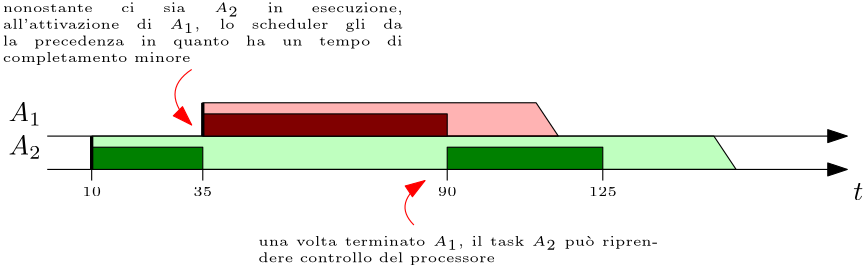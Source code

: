 <?xml version="1.0"?>
<!DOCTYPE ipe SYSTEM "ipe.dtd">
<ipe version="70218" creator="Ipe 7.2.28">
<info created="D:20241028153220" modified="D:20241028153939"/>
<ipestyle name="basic">
<symbol name="arrow/arc(spx)">
<path stroke="sym-stroke" fill="sym-stroke" pen="sym-pen">
0 0 m
-1 0.333 l
-1 -0.333 l
h
</path>
</symbol>
<symbol name="arrow/farc(spx)">
<path stroke="sym-stroke" fill="white" pen="sym-pen">
0 0 m
-1 0.333 l
-1 -0.333 l
h
</path>
</symbol>
<symbol name="arrow/ptarc(spx)">
<path stroke="sym-stroke" fill="sym-stroke" pen="sym-pen">
0 0 m
-1 0.333 l
-0.8 0 l
-1 -0.333 l
h
</path>
</symbol>
<symbol name="arrow/fptarc(spx)">
<path stroke="sym-stroke" fill="white" pen="sym-pen">
0 0 m
-1 0.333 l
-0.8 0 l
-1 -0.333 l
h
</path>
</symbol>
<symbol name="mark/circle(sx)" transformations="translations">
<path fill="sym-stroke">
0.6 0 0 0.6 0 0 e
0.4 0 0 0.4 0 0 e
</path>
</symbol>
<symbol name="mark/disk(sx)" transformations="translations">
<path fill="sym-stroke">
0.6 0 0 0.6 0 0 e
</path>
</symbol>
<symbol name="mark/fdisk(sfx)" transformations="translations">
<group>
<path fill="sym-fill">
0.5 0 0 0.5 0 0 e
</path>
<path fill="sym-stroke" fillrule="eofill">
0.6 0 0 0.6 0 0 e
0.4 0 0 0.4 0 0 e
</path>
</group>
</symbol>
<symbol name="mark/box(sx)" transformations="translations">
<path fill="sym-stroke" fillrule="eofill">
-0.6 -0.6 m
0.6 -0.6 l
0.6 0.6 l
-0.6 0.6 l
h
-0.4 -0.4 m
0.4 -0.4 l
0.4 0.4 l
-0.4 0.4 l
h
</path>
</symbol>
<symbol name="mark/square(sx)" transformations="translations">
<path fill="sym-stroke">
-0.6 -0.6 m
0.6 -0.6 l
0.6 0.6 l
-0.6 0.6 l
h
</path>
</symbol>
<symbol name="mark/fsquare(sfx)" transformations="translations">
<group>
<path fill="sym-fill">
-0.5 -0.5 m
0.5 -0.5 l
0.5 0.5 l
-0.5 0.5 l
h
</path>
<path fill="sym-stroke" fillrule="eofill">
-0.6 -0.6 m
0.6 -0.6 l
0.6 0.6 l
-0.6 0.6 l
h
-0.4 -0.4 m
0.4 -0.4 l
0.4 0.4 l
-0.4 0.4 l
h
</path>
</group>
</symbol>
<symbol name="mark/cross(sx)" transformations="translations">
<group>
<path fill="sym-stroke">
-0.43 -0.57 m
0.57 0.43 l
0.43 0.57 l
-0.57 -0.43 l
h
</path>
<path fill="sym-stroke">
-0.43 0.57 m
0.57 -0.43 l
0.43 -0.57 l
-0.57 0.43 l
h
</path>
</group>
</symbol>
<symbol name="arrow/fnormal(spx)">
<path stroke="sym-stroke" fill="white" pen="sym-pen">
0 0 m
-1 0.333 l
-1 -0.333 l
h
</path>
</symbol>
<symbol name="arrow/pointed(spx)">
<path stroke="sym-stroke" fill="sym-stroke" pen="sym-pen">
0 0 m
-1 0.333 l
-0.8 0 l
-1 -0.333 l
h
</path>
</symbol>
<symbol name="arrow/fpointed(spx)">
<path stroke="sym-stroke" fill="white" pen="sym-pen">
0 0 m
-1 0.333 l
-0.8 0 l
-1 -0.333 l
h
</path>
</symbol>
<symbol name="arrow/linear(spx)">
<path stroke="sym-stroke" pen="sym-pen">
-1 0.333 m
0 0 l
-1 -0.333 l
</path>
</symbol>
<symbol name="arrow/fdouble(spx)">
<path stroke="sym-stroke" fill="white" pen="sym-pen">
0 0 m
-1 0.333 l
-1 -0.333 l
h
-1 0 m
-2 0.333 l
-2 -0.333 l
h
</path>
</symbol>
<symbol name="arrow/double(spx)">
<path stroke="sym-stroke" fill="sym-stroke" pen="sym-pen">
0 0 m
-1 0.333 l
-1 -0.333 l
h
-1 0 m
-2 0.333 l
-2 -0.333 l
h
</path>
</symbol>
<symbol name="arrow/mid-normal(spx)">
<path stroke="sym-stroke" fill="sym-stroke" pen="sym-pen">
0.5 0 m
-0.5 0.333 l
-0.5 -0.333 l
h
</path>
</symbol>
<symbol name="arrow/mid-fnormal(spx)">
<path stroke="sym-stroke" fill="white" pen="sym-pen">
0.5 0 m
-0.5 0.333 l
-0.5 -0.333 l
h
</path>
</symbol>
<symbol name="arrow/mid-pointed(spx)">
<path stroke="sym-stroke" fill="sym-stroke" pen="sym-pen">
0.5 0 m
-0.5 0.333 l
-0.3 0 l
-0.5 -0.333 l
h
</path>
</symbol>
<symbol name="arrow/mid-fpointed(spx)">
<path stroke="sym-stroke" fill="white" pen="sym-pen">
0.5 0 m
-0.5 0.333 l
-0.3 0 l
-0.5 -0.333 l
h
</path>
</symbol>
<symbol name="arrow/mid-double(spx)">
<path stroke="sym-stroke" fill="sym-stroke" pen="sym-pen">
1 0 m
0 0.333 l
0 -0.333 l
h
0 0 m
-1 0.333 l
-1 -0.333 l
h
</path>
</symbol>
<symbol name="arrow/mid-fdouble(spx)">
<path stroke="sym-stroke" fill="white" pen="sym-pen">
1 0 m
0 0.333 l
0 -0.333 l
h
0 0 m
-1 0.333 l
-1 -0.333 l
h
</path>
</symbol>
<anglesize name="22.5 deg" value="22.5"/>
<anglesize name="30 deg" value="30"/>
<anglesize name="45 deg" value="45"/>
<anglesize name="60 deg" value="60"/>
<anglesize name="90 deg" value="90"/>
<arrowsize name="large" value="10"/>
<arrowsize name="small" value="5"/>
<arrowsize name="tiny" value="3"/>
<color name="blue" value="0 0 1"/>
<color name="brown" value="0.647 0.165 0.165"/>
<color name="darkblue" value="0 0 0.545"/>
<color name="darkcyan" value="0 0.545 0.545"/>
<color name="darkgray" value="0.663"/>
<color name="darkgreen" value="0 0.392 0"/>
<color name="darkmagenta" value="0.545 0 0.545"/>
<color name="darkorange" value="1 0.549 0"/>
<color name="darkred" value="0.545 0 0"/>
<color name="gold" value="1 0.843 0"/>
<color name="gray" value="0.745"/>
<color name="green" value="0 1 0"/>
<color name="lightblue" value="0.678 0.847 0.902"/>
<color name="lightcyan" value="0.878 1 1"/>
<color name="lightgray" value="0.827"/>
<color name="lightgreen" value="0.565 0.933 0.565"/>
<color name="lightyellow" value="1 1 0.878"/>
<color name="navy" value="0 0 0.502"/>
<color name="orange" value="1 0.647 0"/>
<color name="pink" value="1 0.753 0.796"/>
<color name="purple" value="0.627 0.125 0.941"/>
<color name="red" value="1 0 0"/>
<color name="seagreen" value="0.18 0.545 0.341"/>
<color name="turquoise" value="0.251 0.878 0.816"/>
<color name="violet" value="0.933 0.51 0.933"/>
<color name="yellow" value="1 1 0"/>
<dashstyle name="dash dot dotted" value="[4 2 1 2 1 2] 0"/>
<dashstyle name="dash dotted" value="[4 2 1 2] 0"/>
<dashstyle name="dashed" value="[4] 0"/>
<dashstyle name="dotted" value="[1 3] 0"/>
<gridsize name="10 pts (~3.5 mm)" value="10"/>
<gridsize name="14 pts (~5 mm)" value="14"/>
<gridsize name="16 pts (~6 mm)" value="16"/>
<gridsize name="20 pts (~7 mm)" value="20"/>
<gridsize name="28 pts (~10 mm)" value="28"/>
<gridsize name="32 pts (~12 mm)" value="32"/>
<gridsize name="4 pts" value="4"/>
<gridsize name="56 pts (~20 mm)" value="56"/>
<gridsize name="8 pts (~3 mm)" value="8"/>
<opacity name="10%" value="0.1"/>
<opacity name="30%" value="0.3"/>
<opacity name="50%" value="0.5"/>
<opacity name="75%" value="0.75"/>
<pen name="fat" value="1.2"/>
<pen name="heavier" value="0.8"/>
<pen name="ultrafat" value="2"/>
<symbolsize name="large" value="5"/>
<symbolsize name="small" value="2"/>
<symbolsize name="tiny" value="1.1"/>
<textsize name="Huge" value="\Huge"/>
<textsize name="LARGE" value="\LARGE"/>
<textsize name="Large" value="\Large"/>
<textsize name="footnote" value="\footnotesize"/>
<textsize name="huge" value="\huge"/>
<textsize name="large" value="\large"/>
<textsize name="script" value="\scriptsize"/>
<textsize name="small" value="\small"/>
<textsize name="tiny" value="\tiny"/>
<textstyle name="center" begin="\begin{center}" end="\end{center}"/>
<textstyle name="item" begin="\begin{itemize}\item{}" end="\end{itemize}"/>
<textstyle name="itemize" begin="\begin{itemize}" end="\end{itemize}"/>
<tiling name="falling" angle="-60" step="4" width="1"/>
<tiling name="rising" angle="30" step="4" width="1"/>
</ipestyle>
<page>
<layer name="alpha"/>
<view layers="alpha" active="alpha"/>
<text layer="alpha" matrix="1 0 0 1 -80 0" transformations="translations" pos="184 728" stroke="black" type="label" width="11.941" height="6.812" depth="1.49" halign="center" valign="center" style="math">A_1</text>
<text matrix="1 0 0 1 -80 -12" transformations="translations" pos="184 728" stroke="black" type="label" width="11.941" height="6.812" depth="1.49" halign="center" valign="center" style="math">A_2</text>
<text matrix="1 0 0 1 220 -28" transformations="translations" pos="184 728" stroke="black" type="label" width="3.598" height="6.128" depth="0" halign="center" valign="center" style="math">t</text>
<text matrix="1 0 0 1 -56 -28" transformations="translations" pos="184 728" stroke="black" type="label" width="6.78" height="3.21" depth="0" halign="center" valign="center" size="tiny" style="math">10</text>
<path matrix="1 0 0 1 -80 0" stroke="black" arrow="normal/normal">
192 720 m
480 720 l
</path>
<path matrix="1 0 0 1 -80 4" stroke="black" fill="0.502 1 0.502" opacity="50%" stroke-opacity="opaque">
208 716 m
224 716 l
240 716 l
256 716 l
272 716 l
288 716 l
304 716 l
320 716 l
336 716 l
352 716 l
368 716 l
384 716 l
400 716 l
416 716 l
432 716 l
440 704 l
208 704 l
208 716 l
</path>
<path matrix="1 0 0 1 -80 4" stroke="black" arrow="normal/normal">
192 704 m
480 704 l
</path>
<path matrix="1 0 0 1 -80 4" stroke="black" fill="1 0 0" opacity="30%" stroke-opacity="opaque">
248 716 m
248 728 l
368 728 l
376 716 l
248 716 l
</path>
<path matrix="1 0 0 1 -80 4" stroke="0" fill="0.502 0 0">
392 704 m
392 700 l
</path>
<text matrix="1 0 0 1 128 -28" transformations="translations" pos="184 728" stroke="black" type="label" width="10.17" height="3.21" depth="0" halign="center" valign="center" size="tiny" style="math">125</text>
<path stroke="0" fill="0 0.502 0">
128 716 m
128 708 l
168 708 l
168 716 l
h
</path>
<path matrix="1 0 0 1 -80 4" stroke="black" pen="fat">
208 704 m
208 716 l
</path>
<text matrix="1 0 0 1 -16 -28" transformations="translations" pos="184 728" stroke="black" type="label" width="6.78" height="3.21" depth="0" halign="center" valign="center" size="tiny" style="math">35</text>
<path matrix="1 0 0 1 -224 4" stroke="0" fill="0.502 0 0">
392 704 m
392 700 l
</path>
<path matrix="1 0 0 1 -264 4" stroke="0" fill="0.502 0 0">
392 704 m
392 700 l
</path>
<path stroke="0" fill="0.502 0 0">
168 728 m
168 720 l
256 720 l
256 728 l
h
</path>
<path matrix="1 0 0 1 -40 16" stroke="black" pen="fat">
208 704 m
208 716 l
</path>
<path stroke="0" fill="0 0.502 0">
256 716 m
256 708 l
312 708 l
312 716 l
h
</path>
<path matrix="1 0 0 1 -136 4" stroke="0" fill="0.502 0 0">
392 704 m
392 700 l
</path>
<text matrix="1 0 0 1 72 -28" transformations="translations" pos="184 728" stroke="black" type="label" width="6.78" height="3.21" depth="0" halign="center" valign="center" size="tiny" style="math">90</text>
<text matrix="1 0 0 1 -36 -12" transformations="translations" pos="132 780" stroke="0" type="minipage" width="144" height="13.635" depth="8.67" valign="top" size="tiny">nonostante ci sia $A_2$ in esecuzione, all&apos;attivazione di $A_1$, 
lo scheduler gli da la precedenza in quanto ha un tempo di completamento minore</text>
<text matrix="1 0 0 1 56 -96" transformations="translations" pos="132 780" stroke="0" type="minipage" width="144" height="7.695" depth="2.71" valign="top" size="tiny">una volta terminato $A_1$, il task $A_2$ può riprendere controllo del processore</text>
<path stroke="1 0 0" arrow="normal/normal">
164 744 m
152 736
164 724 c
</path>
<path stroke="1 0 0" arrow="normal/normal">
244 688 m
236 696
248 704 c
</path>
</page>
</ipe>
